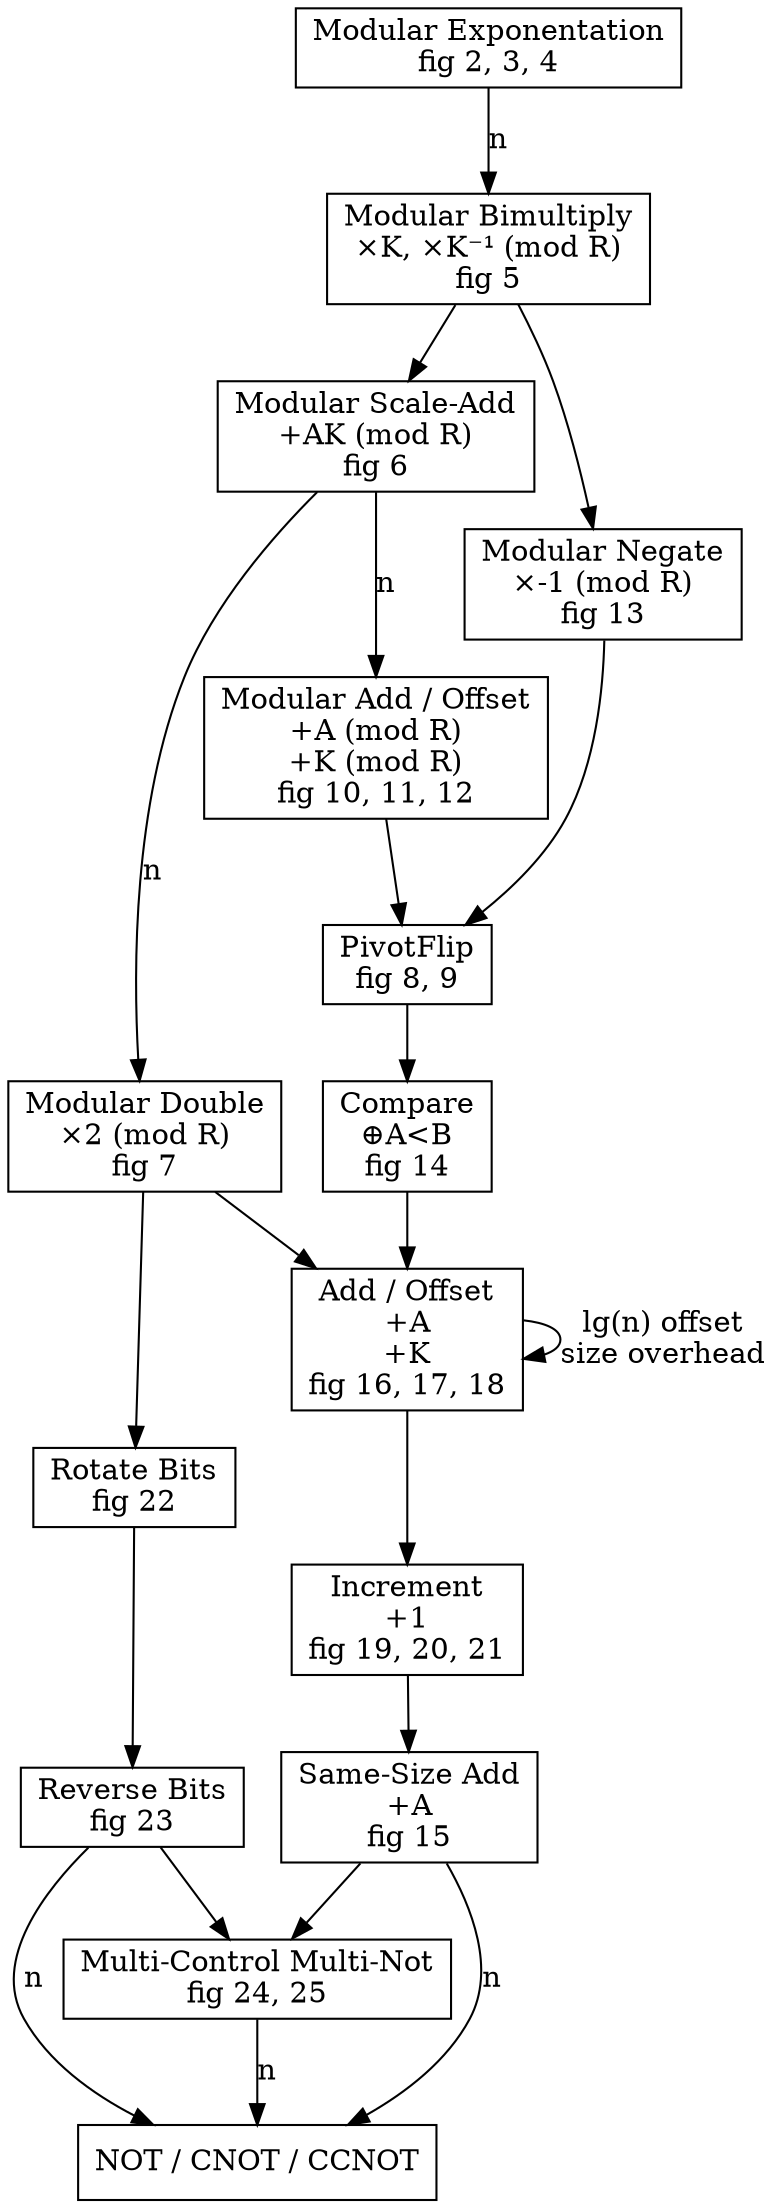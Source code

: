 // dot -Tpng dependencies.gv -o dependencies.png

digraph G {
  node [shape=box]
  
  PeriodFinding [label="Modular Exponentation\nfig 2, 3, 4"]
  ModularPairedMultiply [label="Modular Bimultiply\n×K, ×K⁻¹ (mod R)\nfig 5"]
  ModularMultiplyAccumulate [label="Modular Scale-Add\n+AK (mod R)\nfig 6"]
  ModularDouble [label="Modular Double\n×2 (mod R)\nfig 7"]
  PivotFlip [label="PivotFlip\nfig 8, 9"]
  ModularAdd [label="Modular Add / Offset\n+A (mod R)\n+K (mod R)\nfig 10, 11, 12"]
  ModularNegate [label="Modular Negate\n×-1 (mod R)\nfig 13"]
  Compare [label="Compare\n⊕A<B\nfig 14"]
  SameSizeAdd [label="Same-Size Add\n+A\nfig 15"]
  Add [label="Add / Offset\n+A\n+K\nfig 16, 17, 18"]
  Increment [label="Increment\n+1\nfig 19, 20, 21"]
  RotateBits [label="Rotate Bits\nfig 22"]
  ReverseBits [label="Reverse Bits\nfig 23"]
  MultiNot [label="Multi-Control Multi-Not\nfig 24, 25"]
  Leaf [label="NOT / CNOT / CCNOT"]

  edge [label="n"]
  PeriodFinding -> ModularPairedMultiply

  edge [label=""]
  ModularPairedMultiply -> ModularMultiplyAccumulate, ModularNegate

  edge [label="n"]
  ModularMultiplyAccumulate -> ModularDouble, ModularAdd

  edge [label=""]
  ModularDouble -> Add, RotateBits

  edge [label=""]
  RotateBits -> ReverseBits

  edge [label=""]
  ModularAdd -> PivotFlip

  edge [label=""]
  ModularNegate -> PivotFlip

  edge [label=""]
  PivotFlip -> Compare

  edge [label=""]
  Compare -> Add

  edge [label=""]
  Add -> Increment
  edge [label="lg(n) offset\nsize overhead"]
  Add -> Add

  edge [label=""]
  Increment -> SameSizeAdd

  edge [label=""]
  SameSizeAdd -> MultiNot
  edge [label="n"]
  SameSizeAdd -> Leaf

  edge [label=""]
  ReverseBits -> MultiNot
  edge [label="n"]
  ReverseBits -> Leaf

  edge [label="n"]
  MultiNot -> Leaf
}

